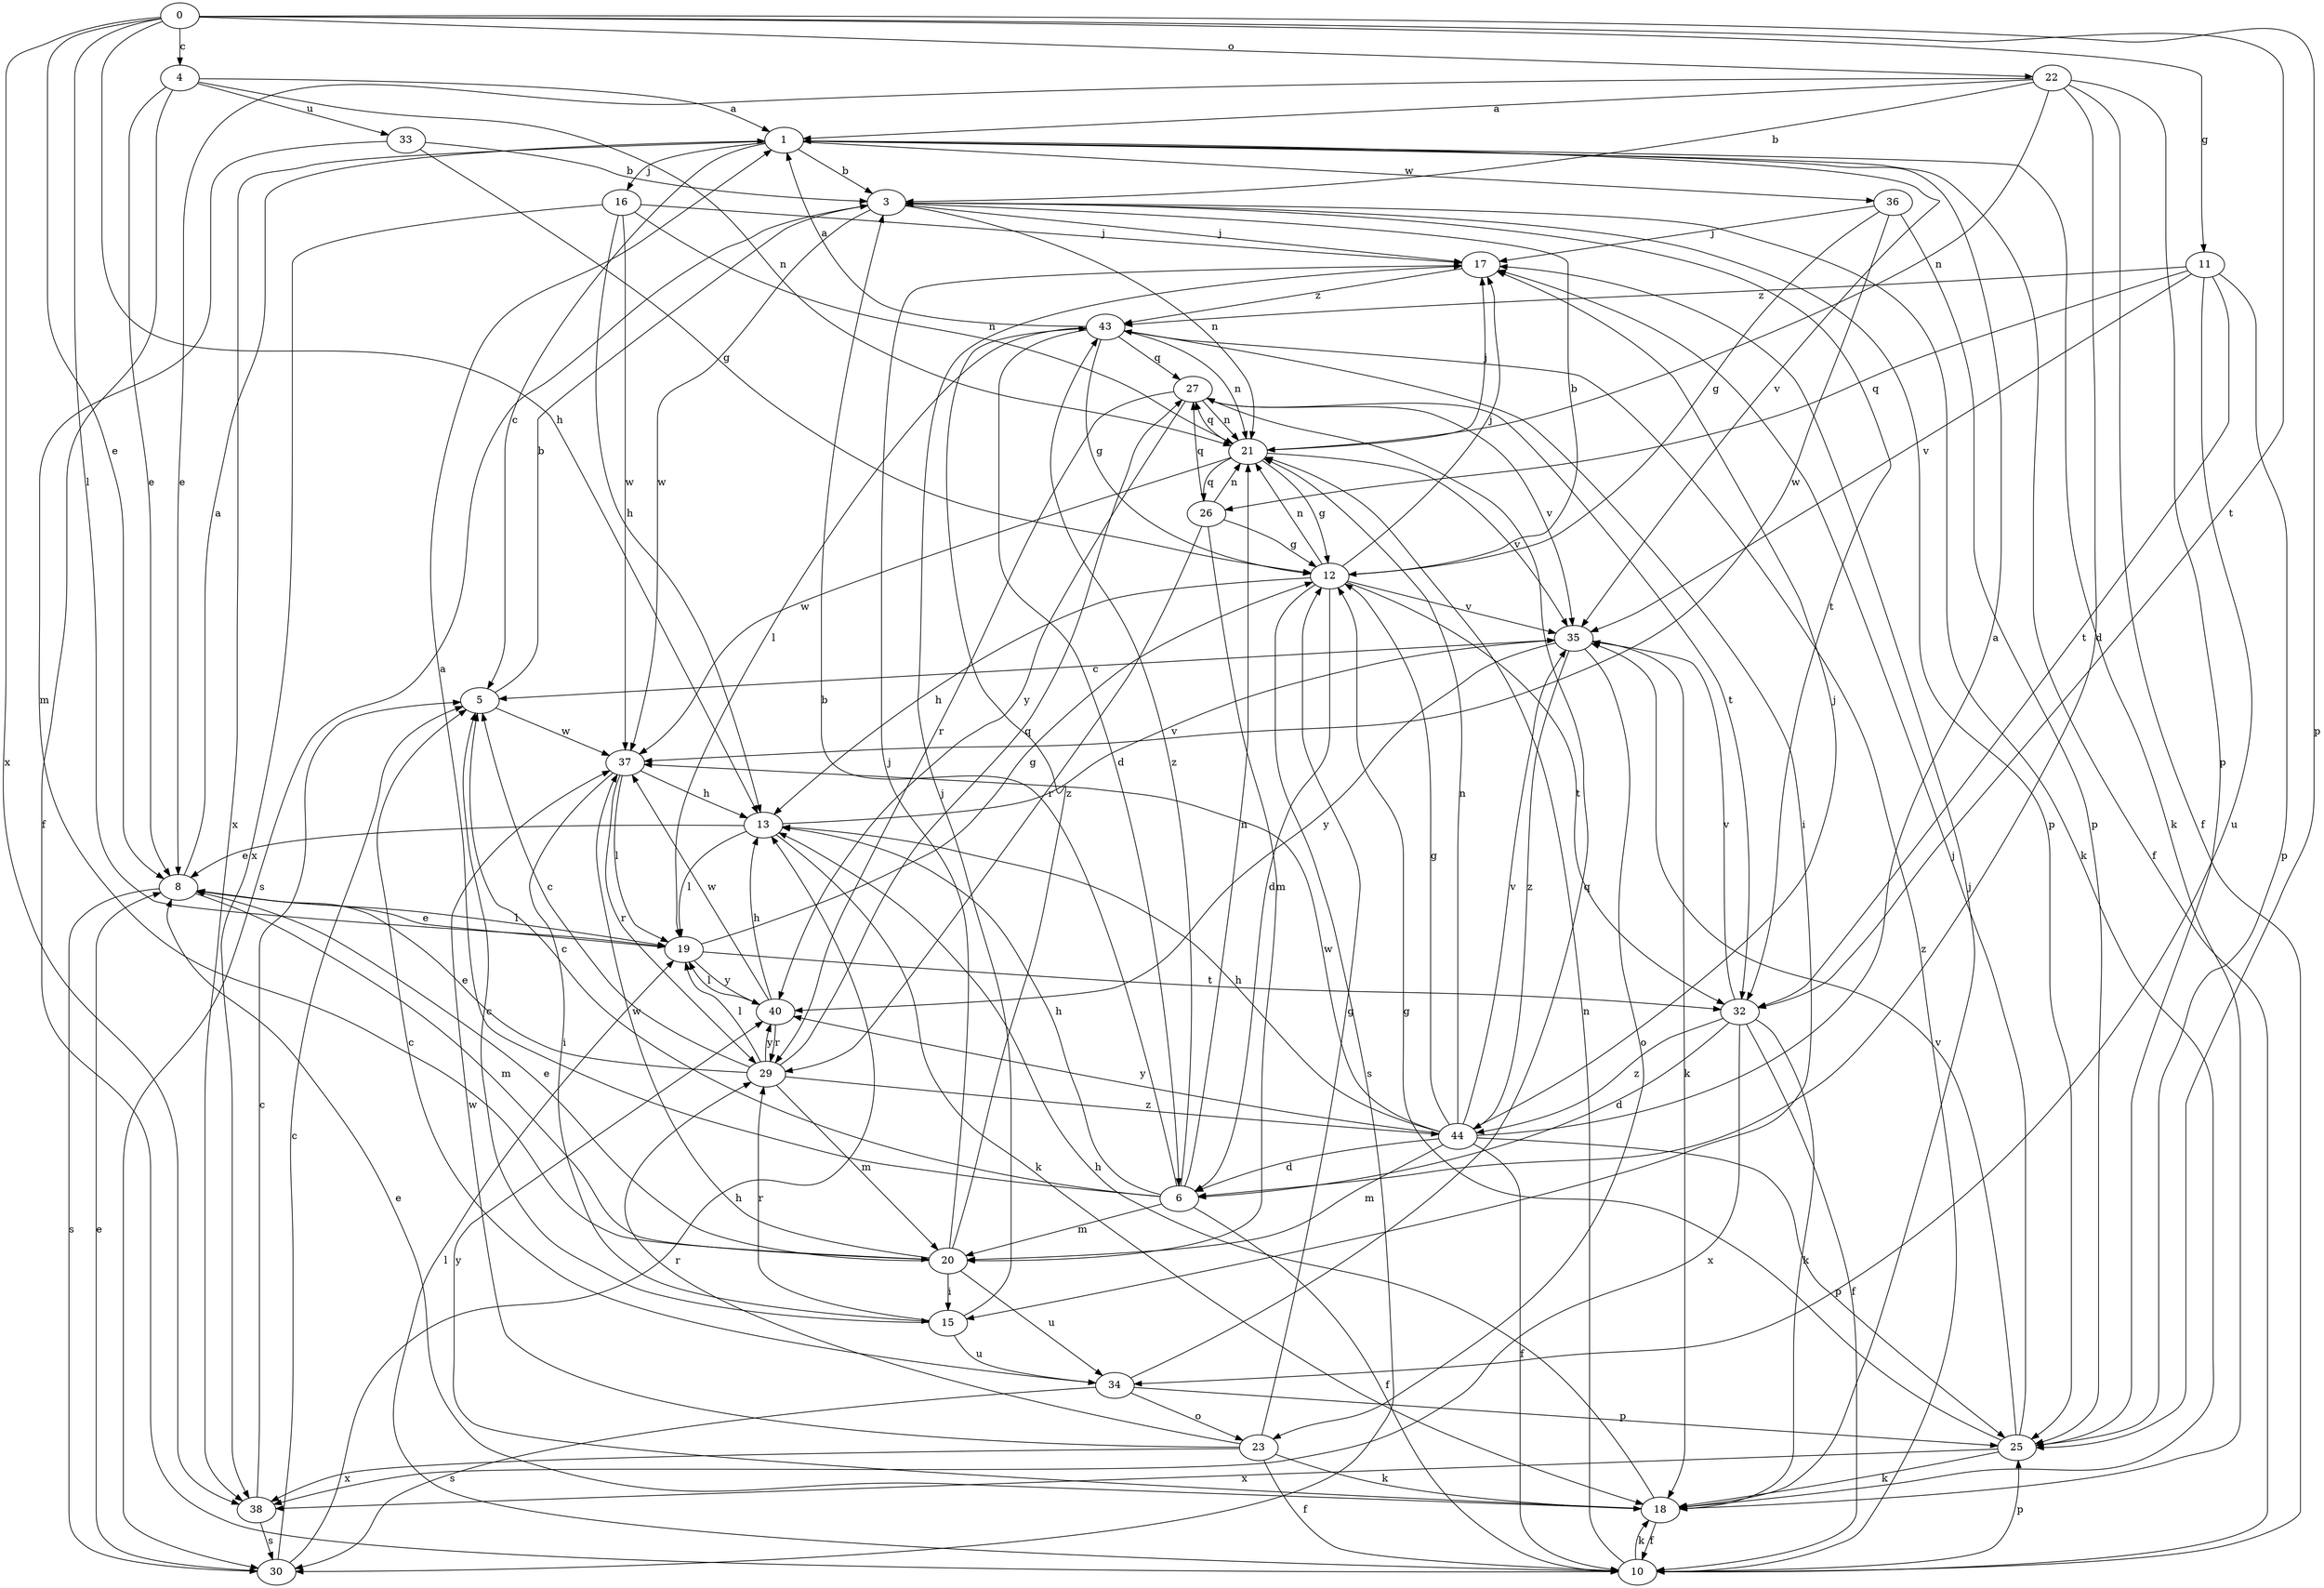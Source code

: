 strict digraph  {
0;
1;
3;
4;
5;
6;
8;
10;
11;
12;
13;
15;
16;
17;
18;
19;
20;
21;
22;
23;
25;
26;
27;
29;
30;
32;
33;
34;
35;
36;
37;
38;
40;
43;
44;
0 -> 4  [label=c];
0 -> 8  [label=e];
0 -> 11  [label=g];
0 -> 13  [label=h];
0 -> 19  [label=l];
0 -> 22  [label=o];
0 -> 25  [label=p];
0 -> 32  [label=t];
0 -> 38  [label=x];
1 -> 3  [label=b];
1 -> 5  [label=c];
1 -> 10  [label=f];
1 -> 16  [label=j];
1 -> 18  [label=k];
1 -> 35  [label=v];
1 -> 36  [label=w];
1 -> 38  [label=x];
3 -> 17  [label=j];
3 -> 18  [label=k];
3 -> 21  [label=n];
3 -> 25  [label=p];
3 -> 30  [label=s];
3 -> 32  [label=t];
3 -> 37  [label=w];
4 -> 1  [label=a];
4 -> 8  [label=e];
4 -> 10  [label=f];
4 -> 21  [label=n];
4 -> 33  [label=u];
5 -> 3  [label=b];
5 -> 37  [label=w];
6 -> 1  [label=a];
6 -> 3  [label=b];
6 -> 5  [label=c];
6 -> 10  [label=f];
6 -> 13  [label=h];
6 -> 20  [label=m];
6 -> 21  [label=n];
6 -> 43  [label=z];
8 -> 1  [label=a];
8 -> 19  [label=l];
8 -> 20  [label=m];
8 -> 30  [label=s];
10 -> 18  [label=k];
10 -> 19  [label=l];
10 -> 21  [label=n];
10 -> 25  [label=p];
10 -> 43  [label=z];
11 -> 25  [label=p];
11 -> 26  [label=q];
11 -> 32  [label=t];
11 -> 34  [label=u];
11 -> 35  [label=v];
11 -> 43  [label=z];
12 -> 3  [label=b];
12 -> 6  [label=d];
12 -> 13  [label=h];
12 -> 17  [label=j];
12 -> 21  [label=n];
12 -> 30  [label=s];
12 -> 32  [label=t];
12 -> 35  [label=v];
13 -> 8  [label=e];
13 -> 18  [label=k];
13 -> 19  [label=l];
13 -> 35  [label=v];
15 -> 5  [label=c];
15 -> 17  [label=j];
15 -> 29  [label=r];
15 -> 34  [label=u];
16 -> 13  [label=h];
16 -> 17  [label=j];
16 -> 21  [label=n];
16 -> 37  [label=w];
16 -> 38  [label=x];
17 -> 43  [label=z];
18 -> 8  [label=e];
18 -> 10  [label=f];
18 -> 13  [label=h];
18 -> 17  [label=j];
18 -> 40  [label=y];
19 -> 8  [label=e];
19 -> 12  [label=g];
19 -> 32  [label=t];
19 -> 40  [label=y];
20 -> 8  [label=e];
20 -> 15  [label=i];
20 -> 17  [label=j];
20 -> 34  [label=u];
20 -> 37  [label=w];
20 -> 43  [label=z];
21 -> 12  [label=g];
21 -> 17  [label=j];
21 -> 26  [label=q];
21 -> 27  [label=q];
21 -> 35  [label=v];
21 -> 37  [label=w];
22 -> 1  [label=a];
22 -> 3  [label=b];
22 -> 6  [label=d];
22 -> 8  [label=e];
22 -> 10  [label=f];
22 -> 21  [label=n];
22 -> 25  [label=p];
23 -> 10  [label=f];
23 -> 12  [label=g];
23 -> 18  [label=k];
23 -> 29  [label=r];
23 -> 37  [label=w];
23 -> 38  [label=x];
25 -> 12  [label=g];
25 -> 17  [label=j];
25 -> 18  [label=k];
25 -> 35  [label=v];
25 -> 38  [label=x];
26 -> 12  [label=g];
26 -> 20  [label=m];
26 -> 21  [label=n];
26 -> 27  [label=q];
26 -> 29  [label=r];
27 -> 21  [label=n];
27 -> 29  [label=r];
27 -> 32  [label=t];
27 -> 35  [label=v];
27 -> 40  [label=y];
29 -> 5  [label=c];
29 -> 8  [label=e];
29 -> 19  [label=l];
29 -> 20  [label=m];
29 -> 27  [label=q];
29 -> 40  [label=y];
29 -> 44  [label=z];
30 -> 5  [label=c];
30 -> 8  [label=e];
30 -> 13  [label=h];
32 -> 6  [label=d];
32 -> 10  [label=f];
32 -> 18  [label=k];
32 -> 35  [label=v];
32 -> 38  [label=x];
32 -> 44  [label=z];
33 -> 3  [label=b];
33 -> 12  [label=g];
33 -> 20  [label=m];
34 -> 5  [label=c];
34 -> 23  [label=o];
34 -> 25  [label=p];
34 -> 27  [label=q];
34 -> 30  [label=s];
35 -> 5  [label=c];
35 -> 18  [label=k];
35 -> 23  [label=o];
35 -> 40  [label=y];
35 -> 44  [label=z];
36 -> 12  [label=g];
36 -> 17  [label=j];
36 -> 25  [label=p];
36 -> 37  [label=w];
37 -> 13  [label=h];
37 -> 15  [label=i];
37 -> 19  [label=l];
37 -> 29  [label=r];
38 -> 5  [label=c];
38 -> 30  [label=s];
40 -> 13  [label=h];
40 -> 19  [label=l];
40 -> 29  [label=r];
40 -> 37  [label=w];
43 -> 1  [label=a];
43 -> 6  [label=d];
43 -> 12  [label=g];
43 -> 15  [label=i];
43 -> 19  [label=l];
43 -> 21  [label=n];
43 -> 27  [label=q];
44 -> 1  [label=a];
44 -> 6  [label=d];
44 -> 10  [label=f];
44 -> 12  [label=g];
44 -> 13  [label=h];
44 -> 17  [label=j];
44 -> 20  [label=m];
44 -> 21  [label=n];
44 -> 25  [label=p];
44 -> 35  [label=v];
44 -> 37  [label=w];
44 -> 40  [label=y];
}
